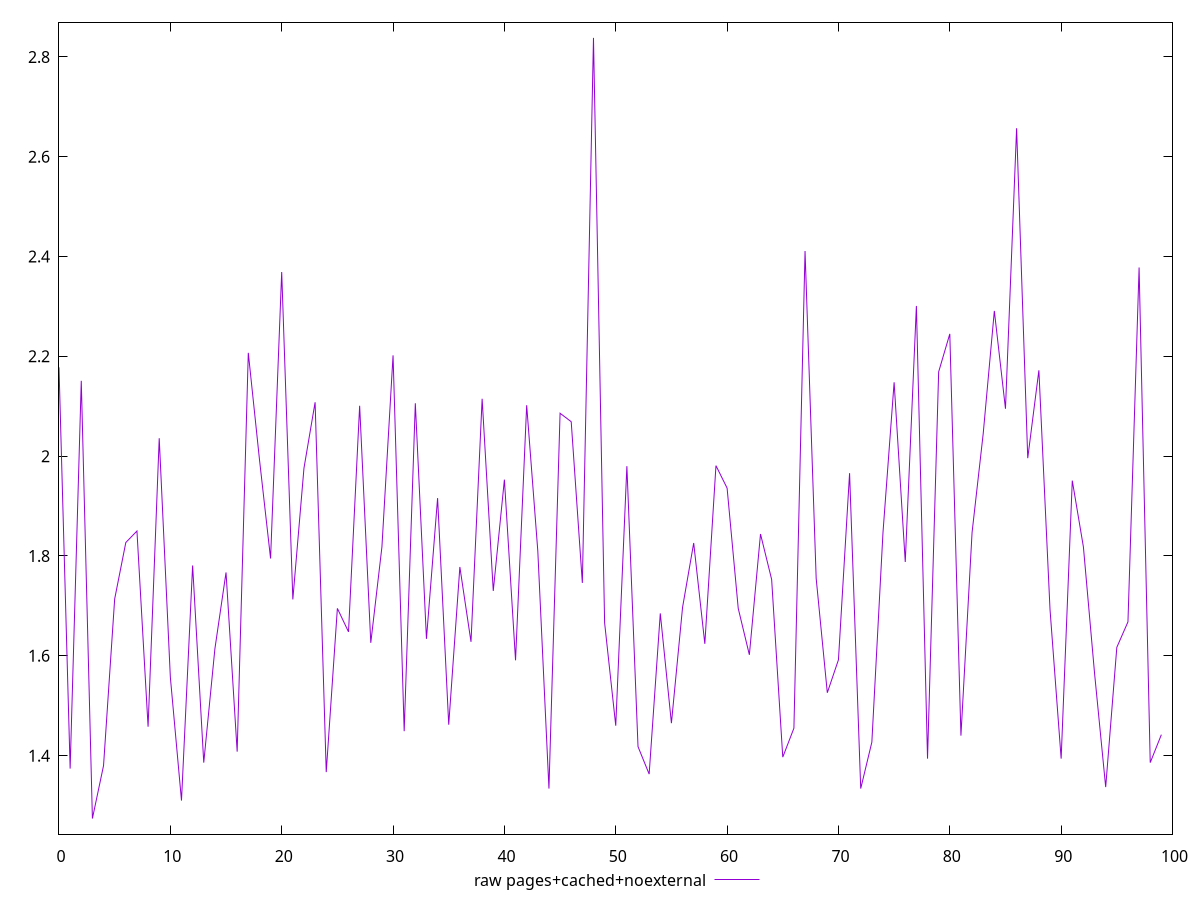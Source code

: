 $_rawPagesCachedNoexternal <<EOF
2.178
1.374
2.151
1.274
1.3800000000000001
1.714
1.827
1.85
1.458
2.036
1.557
1.31
1.781
1.3860000000000001
1.614
1.7670000000000001
1.408
2.207
1.994
1.7950000000000002
2.369
1.713
1.9759999999999998
2.1079999999999997
1.367
1.6949999999999998
1.6480000000000001
2.101
1.6260000000000001
1.818
2.202
1.449
2.106
1.634
1.9160000000000001
1.462
1.7779999999999998
1.6280000000000001
2.1149999999999998
1.73
1.9529999999999998
1.591
2.102
1.81
1.3339999999999999
2.086
2.069
1.7459999999999998
2.838
1.6660000000000001
1.46
1.9799999999999998
1.4180000000000001
1.363
1.685
1.465
1.6969999999999998
1.826
1.624
1.9810000000000003
1.936
1.695
1.602
1.8440000000000003
1.7530000000000001
1.397
1.455
2.411
1.7550000000000003
1.526
1.592
1.9660000000000002
1.334
1.4269999999999998
1.8470000000000002
2.148
1.7880000000000003
2.301
1.3940000000000001
2.1690000000000005
2.2449999999999997
1.44
1.847
2.045
2.291
2.0949999999999998
2.657
1.9960000000000002
2.1719999999999997
1.693
1.3940000000000001
1.9509999999999998
1.8180000000000003
1.565
1.337
1.617
1.6680000000000001
2.378
1.3860000000000001
1.442
EOF
set key outside below
set terminal pngcairo
set output "report_00006_2020-11-02T20-21-41.718Z/server-response-time/pages+cached+noexternal//raw.png"
set yrange [1.24272:2.8692800000000003]
plot $_rawPagesCachedNoexternal title "raw pages+cached+noexternal" with line ,